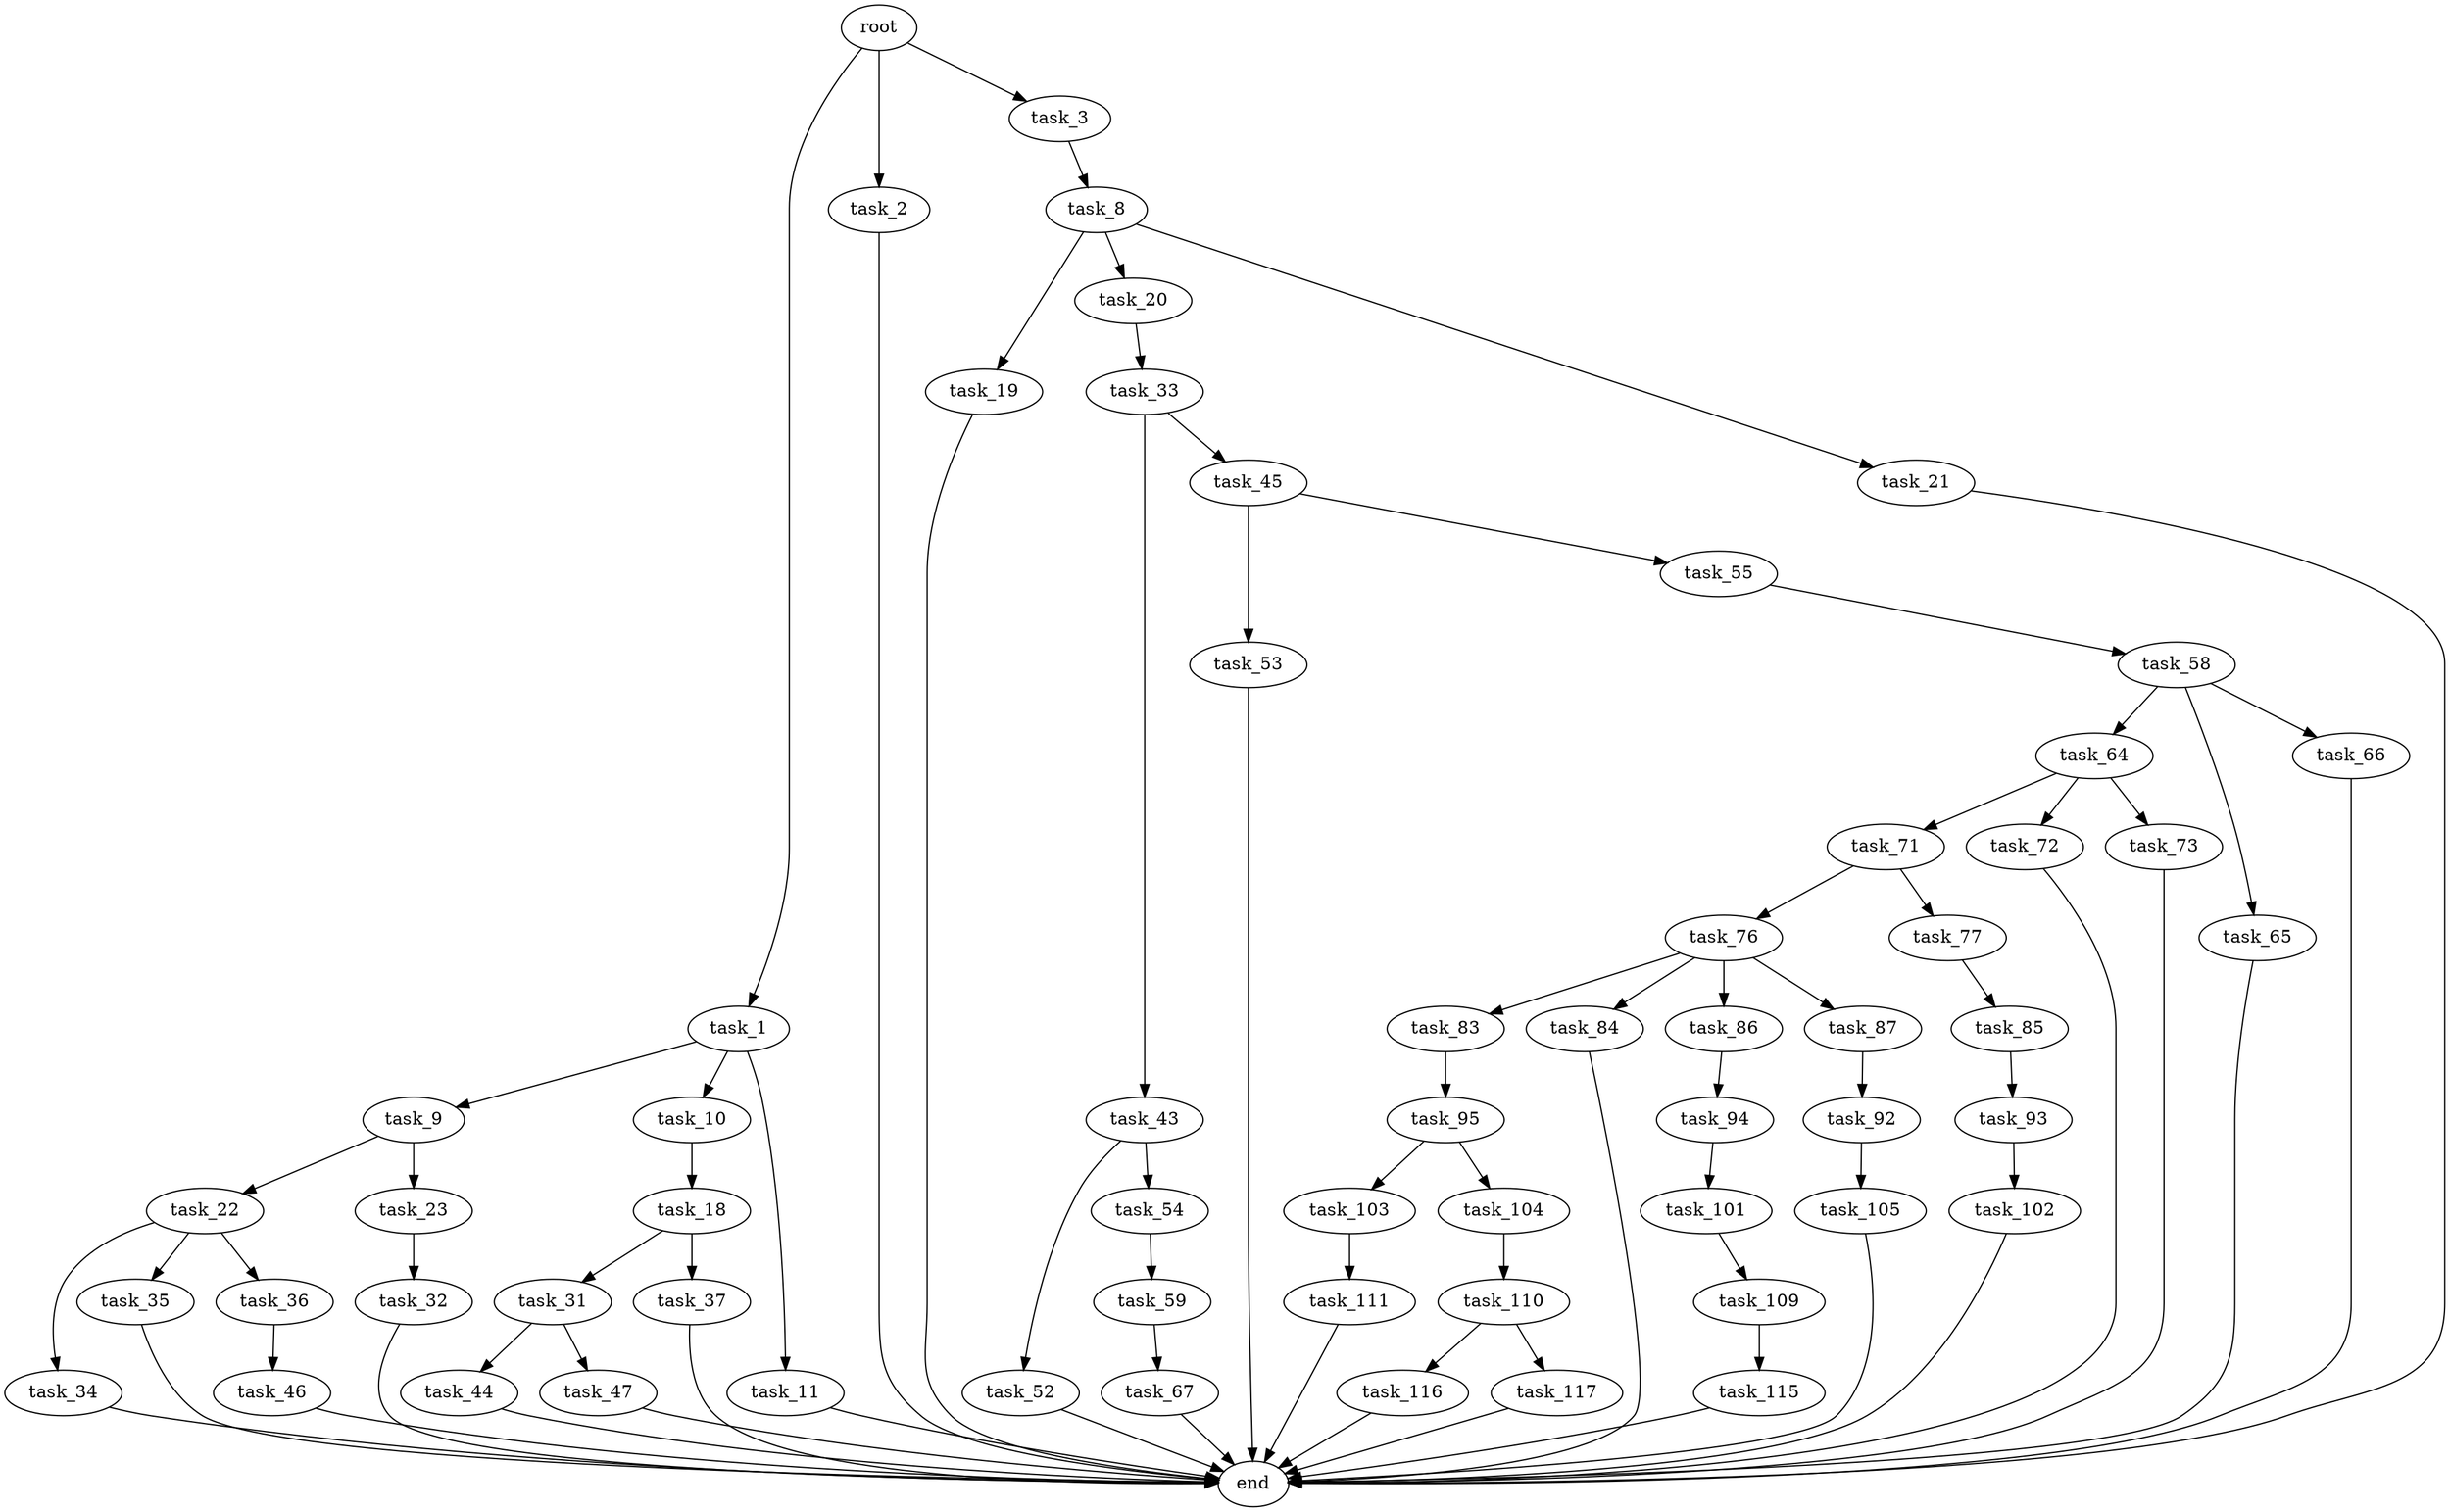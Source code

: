 digraph G {
  root [size="0.000000"];
  task_1 [size="9874189588.000000"];
  task_2 [size="46638772695.000000"];
  task_3 [size="14017154810.000000"];
  task_9 [size="221865256698.000000"];
  task_10 [size="549755813888.000000"];
  task_11 [size="35822061894.000000"];
  end [size="0.000000"];
  task_8 [size="28991029248.000000"];
  task_19 [size="8589934592.000000"];
  task_20 [size="16213461880.000000"];
  task_21 [size="782757789696.000000"];
  task_22 [size="6940719792.000000"];
  task_23 [size="46890571584.000000"];
  task_18 [size="2300944825.000000"];
  task_31 [size="134217728000.000000"];
  task_37 [size="669665150804.000000"];
  task_33 [size="14607924850.000000"];
  task_34 [size="78466079650.000000"];
  task_35 [size="19236038266.000000"];
  task_36 [size="231928233984.000000"];
  task_32 [size="182634098279.000000"];
  task_44 [size="1073741824000.000000"];
  task_47 [size="134217728000.000000"];
  task_43 [size="782757789696.000000"];
  task_45 [size="18496748722.000000"];
  task_46 [size="18431619658.000000"];
  task_52 [size="4588731014.000000"];
  task_54 [size="1092695102967.000000"];
  task_53 [size="134217728000.000000"];
  task_55 [size="38085478244.000000"];
  task_59 [size="166713793368.000000"];
  task_58 [size="794342456817.000000"];
  task_64 [size="368293445632.000000"];
  task_65 [size="117851647836.000000"];
  task_66 [size="231928233984.000000"];
  task_67 [size="134217728000.000000"];
  task_71 [size="382672302480.000000"];
  task_72 [size="790386258948.000000"];
  task_73 [size="672445726420.000000"];
  task_76 [size="428048451641.000000"];
  task_77 [size="971134432.000000"];
  task_83 [size="114466669566.000000"];
  task_84 [size="3072554579.000000"];
  task_86 [size="13855715643.000000"];
  task_87 [size="8589934592.000000"];
  task_85 [size="18651554427.000000"];
  task_95 [size="22090880478.000000"];
  task_93 [size="9319915354.000000"];
  task_94 [size="11630962945.000000"];
  task_92 [size="5347360249.000000"];
  task_105 [size="490885207.000000"];
  task_102 [size="4118148635.000000"];
  task_101 [size="782757789696.000000"];
  task_103 [size="368293445632.000000"];
  task_104 [size="77971261093.000000"];
  task_109 [size="401847877444.000000"];
  task_111 [size="2762685126.000000"];
  task_110 [size="28991029248.000000"];
  task_115 [size="1073741824000.000000"];
  task_116 [size="1289869029.000000"];
  task_117 [size="450330382225.000000"];

  root -> task_1 [size="1.000000"];
  root -> task_2 [size="1.000000"];
  root -> task_3 [size="1.000000"];
  task_1 -> task_9 [size="536870912.000000"];
  task_1 -> task_10 [size="536870912.000000"];
  task_1 -> task_11 [size="536870912.000000"];
  task_2 -> end [size="1.000000"];
  task_3 -> task_8 [size="301989888.000000"];
  task_9 -> task_22 [size="209715200.000000"];
  task_9 -> task_23 [size="209715200.000000"];
  task_10 -> task_18 [size="536870912.000000"];
  task_11 -> end [size="1.000000"];
  task_8 -> task_19 [size="75497472.000000"];
  task_8 -> task_20 [size="75497472.000000"];
  task_8 -> task_21 [size="75497472.000000"];
  task_19 -> end [size="1.000000"];
  task_20 -> task_33 [size="301989888.000000"];
  task_21 -> end [size="1.000000"];
  task_22 -> task_34 [size="33554432.000000"];
  task_22 -> task_35 [size="33554432.000000"];
  task_22 -> task_36 [size="33554432.000000"];
  task_23 -> task_32 [size="134217728.000000"];
  task_18 -> task_31 [size="75497472.000000"];
  task_18 -> task_37 [size="75497472.000000"];
  task_31 -> task_44 [size="209715200.000000"];
  task_31 -> task_47 [size="209715200.000000"];
  task_37 -> end [size="1.000000"];
  task_33 -> task_43 [size="838860800.000000"];
  task_33 -> task_45 [size="838860800.000000"];
  task_34 -> end [size="1.000000"];
  task_35 -> end [size="1.000000"];
  task_36 -> task_46 [size="301989888.000000"];
  task_32 -> end [size="1.000000"];
  task_44 -> end [size="1.000000"];
  task_47 -> end [size="1.000000"];
  task_43 -> task_52 [size="679477248.000000"];
  task_43 -> task_54 [size="679477248.000000"];
  task_45 -> task_53 [size="536870912.000000"];
  task_45 -> task_55 [size="536870912.000000"];
  task_46 -> end [size="1.000000"];
  task_52 -> end [size="1.000000"];
  task_54 -> task_59 [size="679477248.000000"];
  task_53 -> end [size="1.000000"];
  task_55 -> task_58 [size="33554432.000000"];
  task_59 -> task_67 [size="134217728.000000"];
  task_58 -> task_64 [size="838860800.000000"];
  task_58 -> task_65 [size="838860800.000000"];
  task_58 -> task_66 [size="838860800.000000"];
  task_64 -> task_71 [size="411041792.000000"];
  task_64 -> task_72 [size="411041792.000000"];
  task_64 -> task_73 [size="411041792.000000"];
  task_65 -> end [size="1.000000"];
  task_66 -> end [size="1.000000"];
  task_67 -> end [size="1.000000"];
  task_71 -> task_76 [size="536870912.000000"];
  task_71 -> task_77 [size="536870912.000000"];
  task_72 -> end [size="1.000000"];
  task_73 -> end [size="1.000000"];
  task_76 -> task_83 [size="301989888.000000"];
  task_76 -> task_84 [size="301989888.000000"];
  task_76 -> task_86 [size="301989888.000000"];
  task_76 -> task_87 [size="301989888.000000"];
  task_77 -> task_85 [size="33554432.000000"];
  task_83 -> task_95 [size="411041792.000000"];
  task_84 -> end [size="1.000000"];
  task_86 -> task_94 [size="679477248.000000"];
  task_87 -> task_92 [size="33554432.000000"];
  task_85 -> task_93 [size="33554432.000000"];
  task_95 -> task_103 [size="411041792.000000"];
  task_95 -> task_104 [size="411041792.000000"];
  task_93 -> task_102 [size="209715200.000000"];
  task_94 -> task_101 [size="33554432.000000"];
  task_92 -> task_105 [size="411041792.000000"];
  task_105 -> end [size="1.000000"];
  task_102 -> end [size="1.000000"];
  task_101 -> task_109 [size="679477248.000000"];
  task_103 -> task_111 [size="411041792.000000"];
  task_104 -> task_110 [size="75497472.000000"];
  task_109 -> task_115 [size="536870912.000000"];
  task_111 -> end [size="1.000000"];
  task_110 -> task_116 [size="75497472.000000"];
  task_110 -> task_117 [size="75497472.000000"];
  task_115 -> end [size="1.000000"];
  task_116 -> end [size="1.000000"];
  task_117 -> end [size="1.000000"];
}
